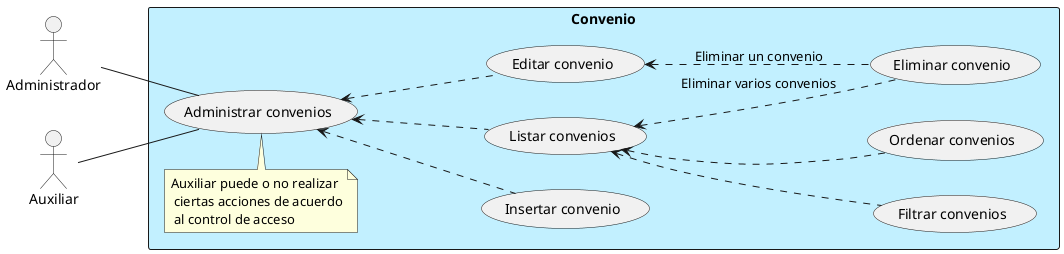 @startuml
left to right direction
actor Administrador
actor Auxiliar

rectangle Convenio #Application {
  usecase "Insertar convenio" as C
  usecase "Listar convenios" as R
  usecase "Editar convenio" as U
  usecase "Eliminar convenio" as D
  usecase "Filtrar convenios" as Searchable
  usecase "Ordenar convenios" as Sortable
  usecase "Administrar convenios" as CRUD
  note "Auxiliar puede o no realizar\r\n ciertas acciones de acuerdo\r\n al control de acceso" as Acl
}

CRUD <--. C
CRUD <--. R
CRUD <--. U

R <.. Searchable
R <.. Sortable
U <.. D: "Eliminar un convenio"
R <.. D: "Eliminar varios convenios"

Administrador -- CRUD
Auxiliar -- CRUD
Acl - CRUD
@enduml